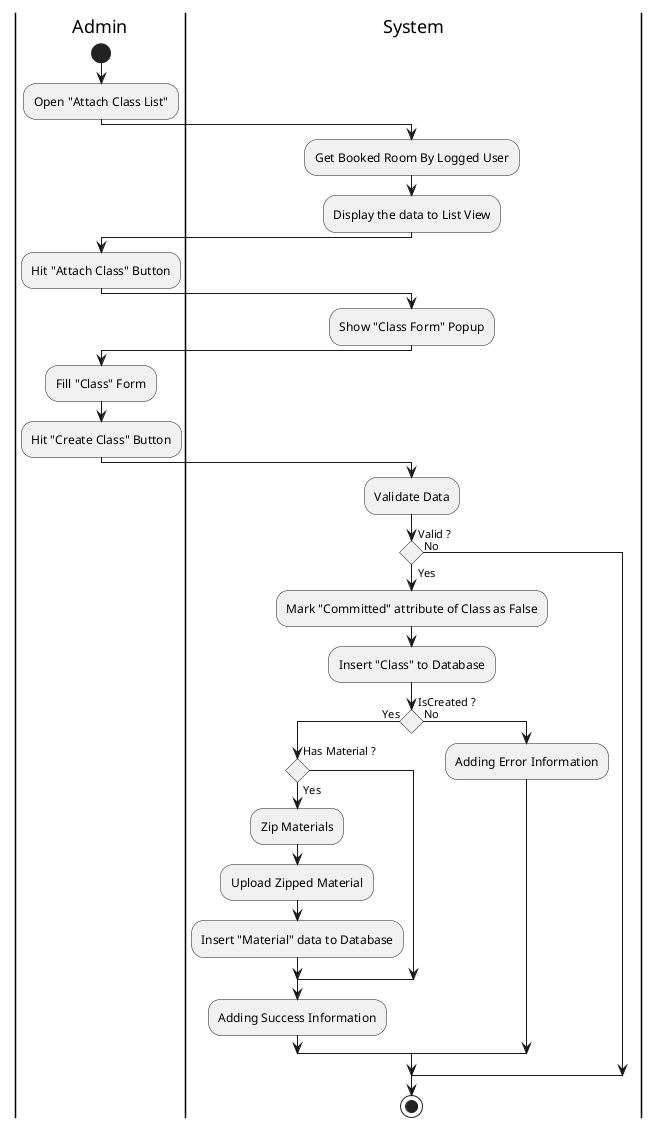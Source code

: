 @startuml BookingClass

skinparam ConditionEndStyle hline
skinparam conditionStyle diamond
skinparam Monochrome true
skinparam Shadowing false

|Admin|
start
:Open "Attach Class List";

|System|
:Get Booked Room By Logged User;
:Display the data to List View;

|Admin|
:Hit "Attach Class" Button;

|System|
:Show "Class Form" Popup;

|Admin|
:Fill "Class" Form;
:Hit "Create Class" Button;

|System|
:Validate Data;

if (Valid ?) then (Yes)
    :Mark "Committed" attribute of Class as False;
    :Insert "Class" to Database;
    if (IsCreated ?) then (Yes)
        if (Has Material ?) then (Yes)
            :Zip Materials;
            :Upload Zipped Material;
            :Insert "Material" data to Database;
        endif
        :Adding Success Information;
    else (No)
        :Adding Error Information;
    endif
else (No)
endif
stop

@enduml